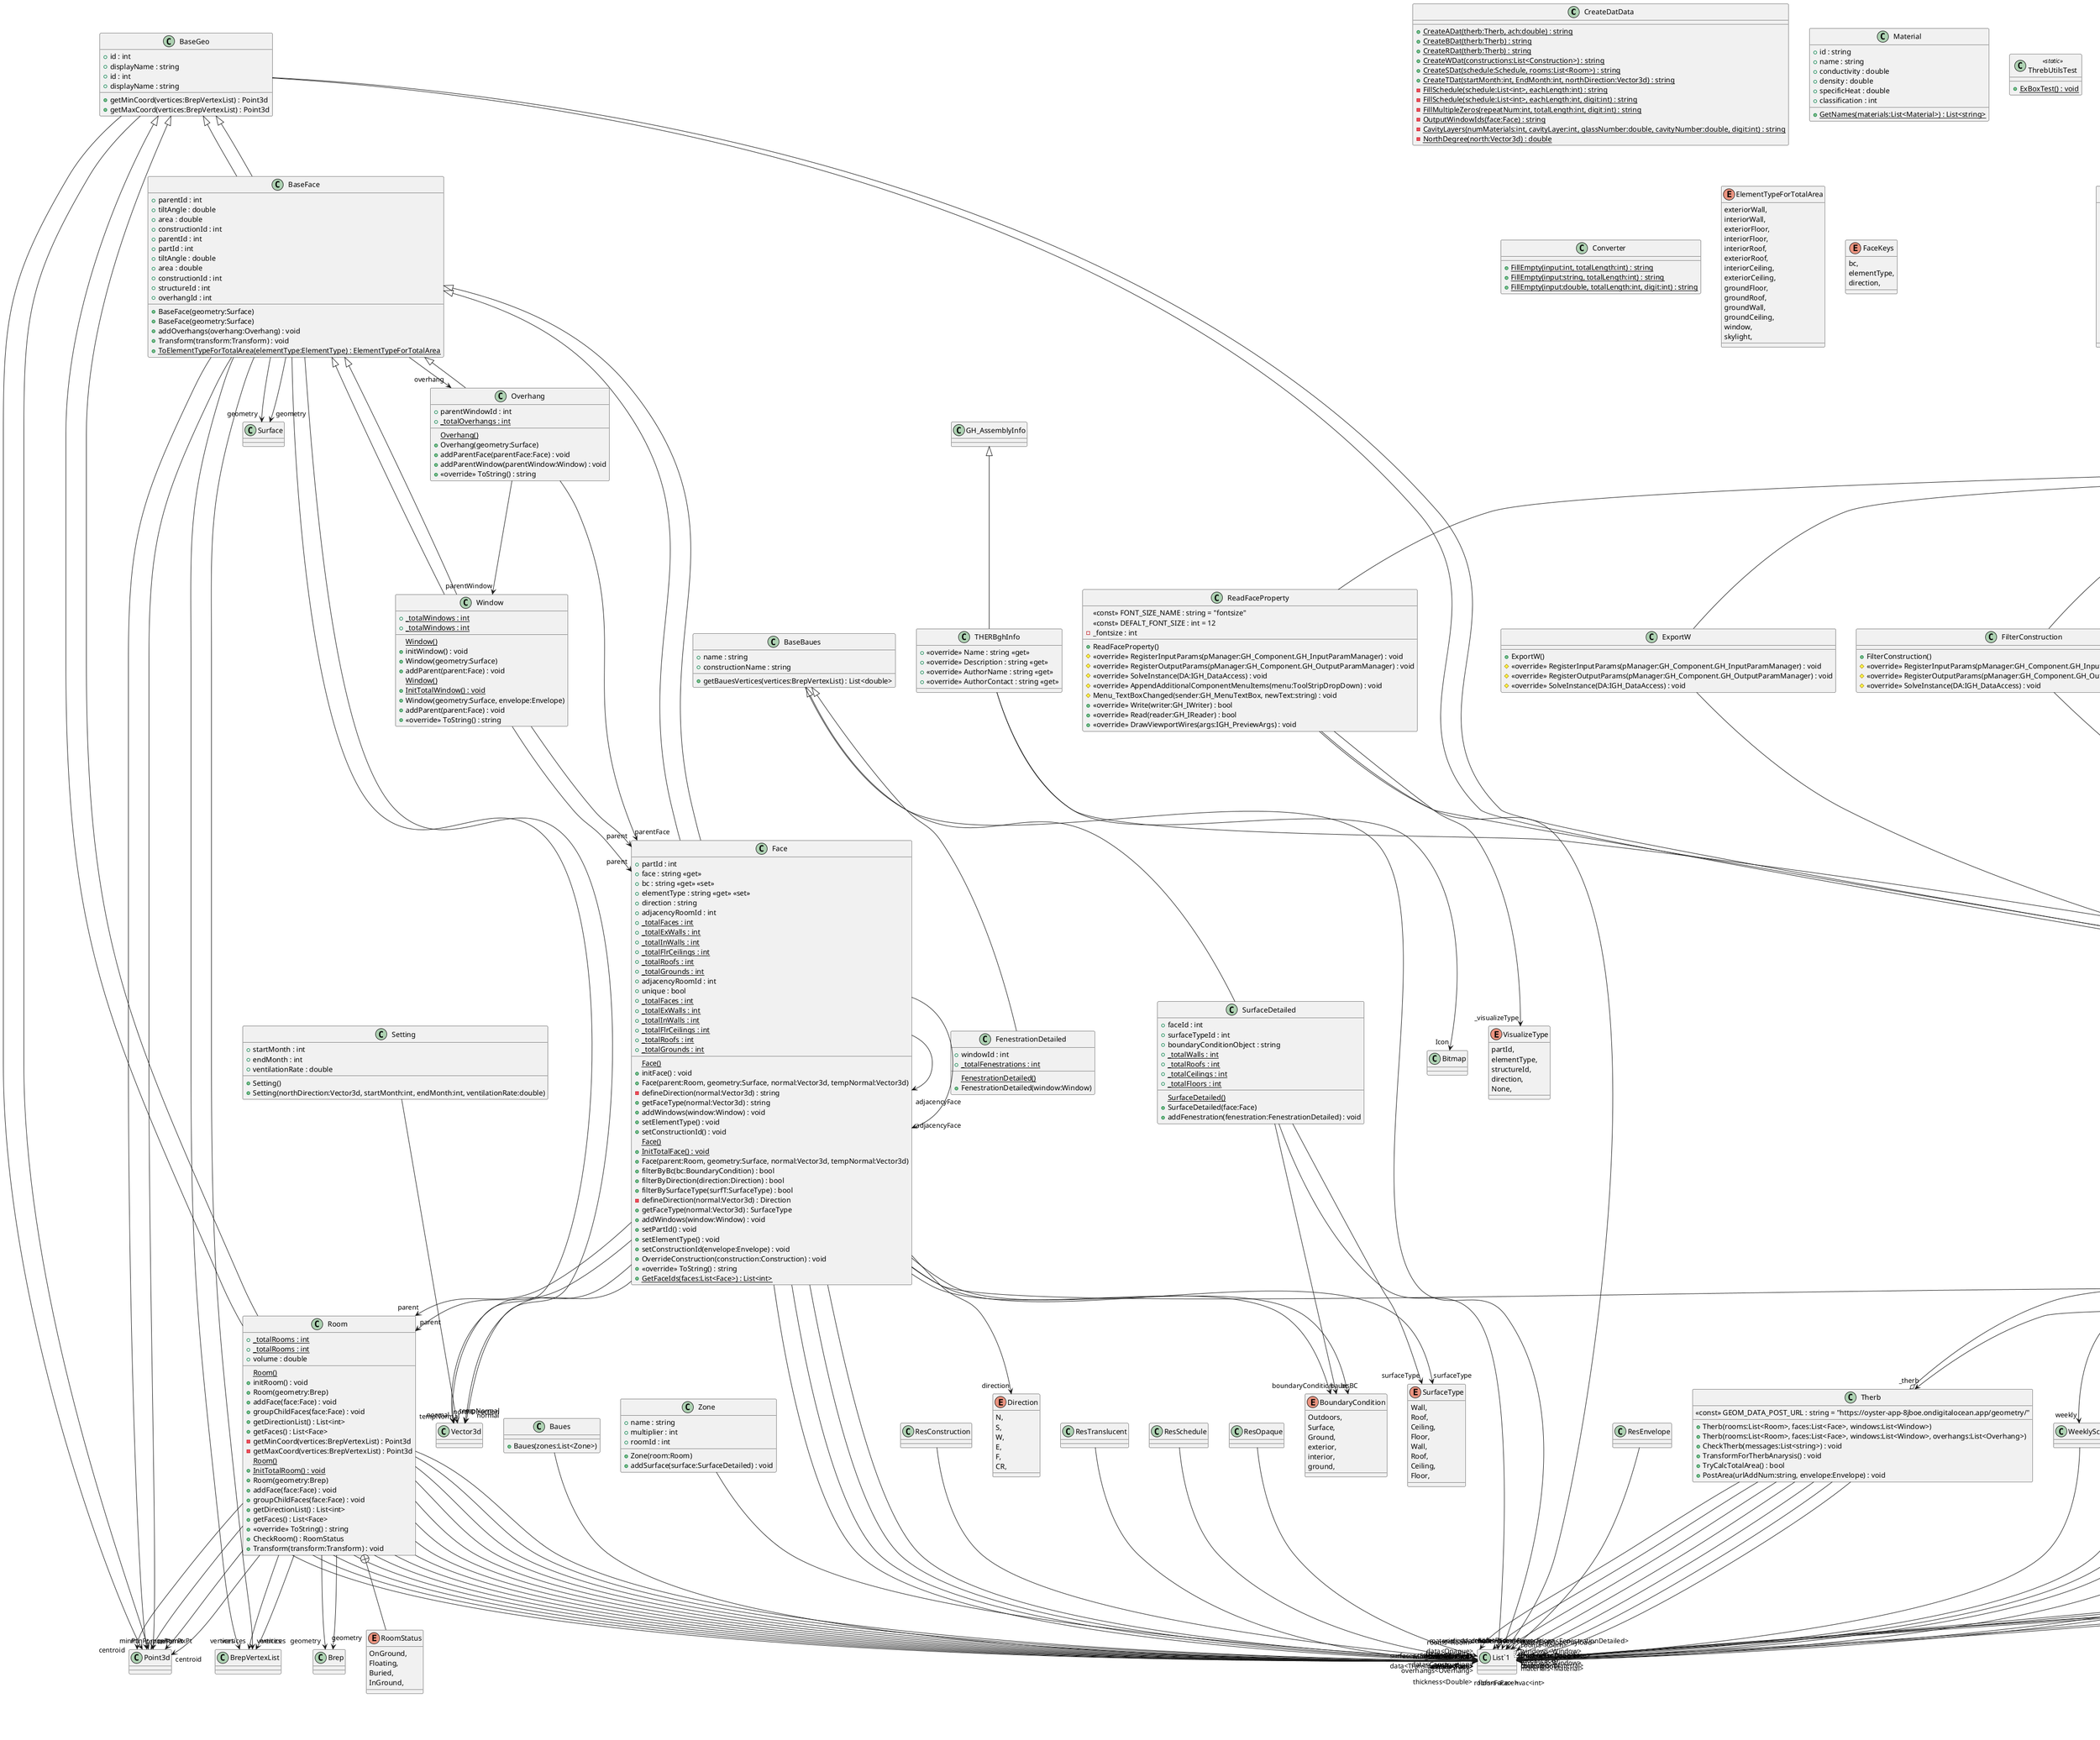 @startuml
class CreateDatData {
    + {static} CreateADat(therb:Therb, ach:double) : string
    + {static} CreateBDat(therb:Therb) : string
    + {static} CreateRDat(therb:Therb) : string
    + {static} CreateWDat(constructions:List<Construction>) : string
    + {static} CreateSDat(schedule:Schedule, rooms:List<Room>) : string
    + {static} CreateTDat(startMonth:int, EndMonth:int, northDirection:Vector3d) : string
    - {static} FillSchedule(schedule:List<int>, eachLength:int) : string
    - {static} FillSchedule(schedule:List<int>, eachLength:int, digit:int) : string
    - {static} FillMultipleZeros(repeatNum:int, totalLength:int, digit:int) : string
    - {static} OutputWindowIds(face:Face) : string
    - {static} CavityLayers(numMaterials:int, cavityLayer:int, glassNumber:double, cavityNumber:double, digit:int) : string
    - {static} NorthDegree(north:Vector3d) : double
}
class Setting {
    + startMonth : int
    + endMonth : int
    + ventilationRate : double
    + Setting()
    + Setting(northDirection:Vector3d, startMonth:int, endMonth:int, ventilationRate:double)
}
class ResEnvelope {
}
class EnvelopePayload {
    + name : string
    + id : string
}
class Envelope {
    + name : string
    + id : string
    + exteriorWallId : int
    + interiorWallId : int
    + floorCeilingId : int
    + groundFloorId : int
    + roofId : int
    + windowId : int
    + Envelope()
    + Envelope(payload:EnvelopePayload, count:int)
    + Envelope(exWallId:int, inWallId:int, floorCeilId:int, exRoofId:int, groundFlrId:int, windowCntId:int)
    + <<override>> ToString() : string
}
class ResSchedule {
}
class Schedule {
    + name : string
    + description : string
    + <<override>> ToString() : string
}
class WeeklySch {
}
class MonthlySch {
}
class DailySch {
}
class ResConstruction {
}
class ResTranslucent {
}
class TranslucentPayload {
    + id : string
}
class Translucent {
    + id : string
    + Translucent()
    + Translucent(translucent:TranslucentPayload, count:int)
}
class ResOpaque {
}
class Opaque {
    + id : string
}
class Construction {
    + id : string
    + Construction()
    + Construction(opaque:Opaque)
    + Construction(traslucent:Translucent)
    + <<override>> ToString() : string
    + filterByCategory(category:ElementType) : bool
}
class Material {
    + id : string
    + name : string
    + conductivity : double
    + density : double
    + specificHeat : double
    + classification : int
    + {static} GetNames(materials:List<Material>) : List<string>
}
class "List`1"<T> {
}
Setting --> "northDirection" Vector3d
ResEnvelope --> "data<EnvelopePayload>" "List`1"
EnvelopePayload --> "exteriorWall" Opaque
EnvelopePayload --> "interiorWall" Opaque
EnvelopePayload --> "floorCeiling" Opaque
EnvelopePayload --> "groundFloor" Opaque
EnvelopePayload --> "roof" Opaque
EnvelopePayload --> "window" Translucent
Envelope --> "exteriorWall" Opaque
Envelope --> "interiorWall" Opaque
Envelope --> "floorCeiling" Opaque
Envelope --> "groundFloor" Opaque
Envelope --> "roof" Opaque
Envelope --> "window" Translucent
ResSchedule --> "data<Schedule>" "List`1"
Schedule --> "monthly" MonthlySch
Schedule --> "weekly" WeeklySch
Schedule --> "daily" DailySch
WeeklySch --> "hvac<int>" "List`1"
MonthlySch --> "hvac<int>" "List`1"
DailySch --> "hvac<int>" "List`1"
DailySch --> "heating<int>" "List`1"
DailySch --> "cooling<int>" "List`1"
ResConstruction --> "data<Construction>" "List`1"
ResTranslucent --> "data<TranslucentPayload>" "List`1"
TranslucentPayload --> "categories" ElementType
TranslucentPayload --> "materials<Material>" "List`1"
TranslucentPayload --> "thickness<Double>" "List`1"
Translucent --> "categories" ElementType
Translucent --> "materials<Material>" "List`1"
Translucent --> "thickness<Double>" "List`1"
ResOpaque --> "data<Opaque>" "List`1"
Opaque --> "categories" ElementType
Opaque --> "materials<Material>" "List`1"
Opaque --> "thickness<Double>" "List`1"
Construction --> "categories" ElementType
Construction --> "materials<Material>" "List`1"
Construction --> "thickness<Double>" "List`1"
enum BoundaryCondition {
    Outdoors,
    Surface,
    Ground,
}
enum SurfaceType {
    Wall,
    Roof,
    Ceiling,
    Floor,
}
class Baues {
    + Baues(zones:List<Zone>)
}
class Zone {
    + name : string
    + multiplier : int
    + roomId : int
    + Zone(room:Room)
    + addSurface(surface:SurfaceDetailed) : void
}
class BaseBaues {
    + name : string
    + constructionName : string
    + getBauesVertices(vertices:BrepVertexList) : List<double>
}
class SurfaceDetailed {
    + faceId : int
    + surfaceTypeId : int
    + boundaryConditionObject : string
    + {static} _totalWalls : int
    + {static} _totalRoofs : int
    + {static} _totalCeilings : int
    + {static} _totalFloors : int
    {static} SurfaceDetailed()
    + SurfaceDetailed(face:Face)
    + addFenestration(fenestration:FenestrationDetailed) : void
}
class FenestrationDetailed {
    + windowId : int
    + {static} _totalFenestrations : int
    {static} FenestrationDetailed()
    + FenestrationDetailed(window:Window)
}
class BaseGeo {
    + id : int
    + displayName : string
}
class Therb {
    + Therb(rooms:List<Room>, faces:List<Face>, windows:List<Window>)
}
class Room {
    + {static} _totalRooms : int
    {static} Room()
    + initRoom() : void
    + Room(geometry:Brep)
    + addFace(face:Face) : void
    + groupChildFaces(face:Face) : void
    + getDirectionList() : List<int>
    + getFaces() : List<Face>
    - getMinCoord(vertices:BrepVertexList) : Point3d
    - getMaxCoord(vertices:BrepVertexList) : Point3d
}
class BaseFace {
    + parentId : int
    + tiltAngle : double
    + area : double
    + constructionId : int
    + BaseFace(geometry:Surface)
}
class Face {
    + partId : int
    + face : string <<get>>
    + bc : string <<get>> <<set>>
    + elementType : string <<get>> <<set>>
    + direction : string
    + adjacencyRoomId : int
    + {static} _totalFaces : int
    + {static} _totalExWalls : int
    + {static} _totalInWalls : int
    + {static} _totalFlrCeilings : int
    + {static} _totalRoofs : int
    + {static} _totalGrounds : int
    {static} Face()
    + initFace() : void
    + Face(parent:Room, geometry:Surface, normal:Vector3d, tempNormal:Vector3d)
    - defineDirection(normal:Vector3d) : string
    + getFaceType(normal:Vector3d) : string
    + addWindows(window:Window) : void
    + setElementType() : void
    + setConstructionId() : void
}
class Window {
    + {static} _totalWindows : int
    {static} Window()
    + initWindow() : void
    + Window(geometry:Surface)
    + addParent(parent:Face) : void
}
class "List`1"<T> {
}
Baues --> "zones<Zone>" "List`1"
Zone --> "surfaces<SurfaceDetailed>" "List`1"
BaseBaues --> "vertices<double>" "List`1"
BaseBaues <|-- SurfaceDetailed
SurfaceDetailed --> "surfaceType" SurfaceType
SurfaceDetailed --> "boundaryCondition" BoundaryCondition
SurfaceDetailed --> "fenestrations<FenestrationDetailed>" "List`1"
BaseBaues <|-- FenestrationDetailed
BaseGeo --> "guid" Guid
Therb --> "rooms<Room>" "List`1"
Therb --> "faces<Face>" "List`1"
Therb --> "windows<Window>" "List`1"
BaseGeo <|-- Room
Room --> "geometry" Brep
Room --> "centroid" Point3d
Room --> "_faceList<Face>" "List`1"
Room --> "vertices" BrepVertexList
Room --> "minPt" Point3d
Room --> "maxPt" Point3d
Room --> "sWalls<Face>" "List`1"
Room --> "wWalls<Face>" "List`1"
Room --> "nWalls<Face>" "List`1"
Room --> "eWalls<Face>" "List`1"
Room --> "floors<Face>" "List`1"
Room --> "roofs<Face>" "List`1"
BaseGeo <|-- BaseFace
BaseFace --> "geometry" Surface
BaseFace --> "normal" Vector3d
BaseFace --> "centerPt" Point3d
BaseFace --> "vertices" BrepVertexList
BaseFace <|-- Face
Face --> "parent" Room
Face --> "tempNormal" Vector3d
Face --> "windows<Window>" "List`1"
Face --> "windowIds<int>" "List`1"
Face --> "bauesBC" BoundaryCondition
Face --> "adjacencyFace" Face
BaseFace <|-- Window
Window --> "parent" Face
class THERBghInfo {
    + <<override>> Name : string <<get>>
    + <<override>> Description : string <<get>>
    + <<override>> AuthorName : string <<get>>
    + <<override>> AuthorContact : string <<get>>
}
GH_AssemblyInfo <|-- THERBghInfo
THERBghInfo --> "Icon" Bitmap
THERBghInfo --> "Id" Guid
class ThrebUtilsTest <<static>> {
    + {static} ExBoxTest() : void
}
class THERB {
    + THERB()
    # <<override>> RegisterInputParams(pManager:GH_Component.GH_InputParamManager) : void
    # <<override>> RegisterOutputParams(pManager:GH_Component.GH_OutputParamManager) : void
    # <<override>> SolveInstance(DA:IGH_DataAccess) : void
    - windowOnFace(faceList:List<Face>, windows:List<Surface>, zoneList:List<Zone>) : List<Window>
    - solveBoundary(faceList:List<Face>, tol:double, zoneList:List<Zone>) : List<Face>
    - shootIt(ray:Ray3d, srfs:List<Surface>, tol:double, bounce:int) : bool
    - getClosestFaceFromFace(originFace:Face, faces:List<Face>) : Face
    - reviseNormal(srf:Surface, parent:Room) : Vector3d
}
GH_Component <|-- THERB
THERB --> "ComponentGuid" Guid
class Converter {
    + {static} FillEmpty(input:int, totalLength:int) : string
    + {static} FillEmpty(input:string, totalLength:int) : string
    + {static} FillEmpty(input:double, totalLength:int, digit:int) : string
}
class Compose {
    + Compose()
    # <<override>> RegisterInputParams(pManager:GH_Component.GH_InputParamManager) : void
    # <<override>> RegisterOutputParams(pManager:GH_Component.GH_OutputParamManager) : void
    # <<override>> SolveInstance(DA:IGH_DataAccess) : void
}
GH_Component <|-- Compose
Compose --> "ComponentGuid" Guid
class Decompose {
    + Decompose()
    # <<override>> RegisterInputParams(pManager:GH_Component.GH_InputParamManager) : void
    # <<override>> RegisterOutputParams(pManager:GH_Component.GH_OutputParamManager) : void
    # <<override>> SolveInstance(DA:IGH_DataAccess) : void
}
GH_Component <|-- Decompose
Decompose --> "ComponentGuid" Guid
class RunSimulation {
    <<const>> THERB_FILE_NAME : string = "Therb.exe"
    <<const>> THERB_FOLDER_PATH : string = @"C:\therb"
    <<const>> CREATE_FILE_B : string = "b.dat"
    <<const>> CREATE_FILE_R : string = "r.dat"
    <<const>> CREATE_FILE_T : string = "t.dat"
    <<const>> CREATE_FILE_W : string = "w.dat"
    <<const>> CREATE_FILE_A : string = "a.dat"
    <<const>> CREATE_FILE_S : string = "s.dat"
    <<const>> CREATED_FILE_O : string = "o.dat"
    <<const>> MAX_SERVER_TRY_COUNT : int = 6
    + RunSimulation()
    # <<override>> RegisterInputParams(pManager:GH_Component.GH_InputParamManager) : void
    # <<override>> RegisterOutputParams(pManager:GH_Component.GH_OutputParamManager) : void
    # <<override>> SolveInstance(DA:IGH_DataAccess) : void
}
GH_Component <|-- RunSimulation
RunSimulation --> "ComponentGuid" Guid
class THERB {
    + THERB()
    <<const>> FONT_SIZE_NAME : string = "fontsize"
    <<const>> DEFALT_FONT_SIZE : int = 12
    - _fontsize : int
    # <<override>> RegisterInputParams(pManager:GH_Component.GH_InputParamManager) : void
    # <<override>> RegisterOutputParams(pManager:GH_Component.GH_OutputParamManager) : void
    # <<override>> SolveInstance(DA:IGH_DataAccess) : void
    - SplitGeometry(breps:List<Brep>, tol:double) : List<Brep>
    - windowOnFace(faceList:List<Face>, windows:List<Surface>, tol:double, messages:List<string>) : List<Window>
    - overhangOnWindow(windowList:List<Window>, overhangs:List<Surface>) : List<Overhang>
    - solveBoundary(faceList:List<Face>, tol:double) : List<Face>
    - shootIt(ray:Ray3d, srfs:List<Surface>, tol:double, bounce:int) : bool
    - getClosestFaceFromFace(originFace:Face, faces:List<Face>) : Face
    - reviseNormal(srf:Surface, parent:Room) : Vector3d
    # <<override>> AppendAdditionalComponentMenuItems(menu:ToolStripDropDown) : void
    # Menu_TextBoxChanged(sender:GH_MenuTextBox, newText:string) : void
    + <<override>> Write(writer:GH_IWriter) : bool
    + <<override>> Read(reader:GH_IReader) : bool
    + <<override>> DrawViewportWires(args:IGH_PreviewArgs) : void
}
class ExBox {
    + <<const>> STRIC_TOL : double = 1e-9
    + ExBox(box:Box)
    + {static} SplitGeometry(boxes:List<Box>, tol:double) : List<ExBox>
    - {static} IsSamePlane(box1:Box, box2:Box) : bool
    - {static} IsOnPlane(plane:Plane, point:Point3d) : bool
    - {static} IsParallel(vec1:Vector3d, vec2:Vector3d) : bool
    - {static} SplitSurface(curSurfs:List<Surface>, otherSurfs:List<Surface>) : List<Surface>
    - {static} TrySplit(surface:Surface, point:Point3d, results:List<Surface>) : bool
}
enum StateSurfPoint {
    Unknown,
    OnFace,
    NotOnFace,
}
class "List`1"<T> {
}
GH_Component <|-- THERB
THERB --> "envelope" Envelope
THERB --> "_therb" Therb
THERB --> "ComponentGuid" Guid
ExBox --> "Box" Box
ExBox --> "BoxSurfaces<Surface>" "List`1"
THERB +-- StateSurfPoint
enum ElementTypeForTotalArea {
    exteriorWall,
    interiorWall,
    exteriorFloor,
    interiorFloor,
    interiorRoof,
    exteriorRoof,
    interiorCeiling,
    exteriorCeiling,
    groundFloor,
    groundRoof,
    groundWall,
    groundCeiling,
    window,
    skylight,
}
class BaseFace {
    + parentId : int
    + partId : int
    + tiltAngle : double
    + area : double
    + constructionId : int
    + structureId : int
    + overhangId : int
    + BaseFace(geometry:Surface)
    + addOverhangs(overhang:Overhang) : void
    + Transform(transform:Transform) : void
    + {static} ToElementTypeForTotalArea(elementType:ElementType) : ElementTypeForTotalArea
}
BaseGeo <|-- BaseFace
BaseFace --> "geometry" Surface
BaseFace --> "normal" Vector3d
BaseFace --> "centerPt" Point3d
BaseFace --> "vertices" BrepVertexList
BaseFace --> "overhang" Overhang
class BaseGeo {
    + id : int
    + displayName : string
    + getMinCoord(vertices:BrepVertexList) : Point3d
    + getMaxCoord(vertices:BrepVertexList) : Point3d
}
BaseGeo --> "guid" Guid
BaseGeo --> "minPt" Point3d
BaseGeo --> "maxPt" Point3d
enum BoundaryCondition {
    exterior,
    interior,
    ground,
}
enum SurfaceType {
    Wall,
    Roof,
    Ceiling,
    Floor,
}
enum ElementType {
    exteriorWall,
    interiorWall,
    exteriorFloor,
    interiorFloor,
    interiorRoof,
    exteriorRoof,
    interiorCeiling,
    exteriorCeiling,
    groundFloor,
    groundRoof,
    groundWall,
    groundCeiling,
    window,
}
enum FaceKeys {
    bc,
    elementType,
    direction,
}
enum Direction {
    N,
    S,
    W,
    E,
    F,
    CR,
}
class Face {
    + adjacencyRoomId : int
    + unique : bool
    + {static} _totalFaces : int
    + {static} _totalExWalls : int
    + {static} _totalInWalls : int
    + {static} _totalFlrCeilings : int
    + {static} _totalRoofs : int
    + {static} _totalGrounds : int
    {static} Face()
    + {static} InitTotalFace() : void
    + Face(parent:Room, geometry:Surface, normal:Vector3d, tempNormal:Vector3d)
    + filterByBc(bc:BoundaryCondition) : bool
    + filterByDirection(direction:Direction) : bool
    + filterBySurfaceType(surfT:SurfaceType) : bool
    - defineDirection(normal:Vector3d) : Direction
    + getFaceType(normal:Vector3d) : SurfaceType
    + addWindows(window:Window) : void
    + setPartId() : void
    + setElementType() : void
    + setConstructionId(envelope:Envelope) : void
    + OverrideConstruction(construction:Construction) : void
    + <<override>> ToString() : string
    + {static} GetFaceIds(faces:List<Face>) : List<int>
}
class "List`1"<T> {
}
BaseFace <|-- Face
Face --> "surfaceType" SurfaceType
Face --> "bc" BoundaryCondition
Face --> "elementType" ElementType
Face --> "parent" Room
Face --> "tempNormal" Vector3d
Face --> "direction" Direction
Face --> "windows<Window>" "List`1"
Face --> "windowIds<int>" "List`1"
Face --> "adjacencyFace" Face
class Overhang {
    + parentWindowId : int
    + {static} _totalOverhangs : int
    {static} Overhang()
    + Overhang(geometry:Surface)
    + addParentFace(parentFace:Face) : void
    + addParentWindow(parentWindow:Window) : void
    + <<override>> ToString() : string
}
BaseFace <|-- Overhang
Overhang --> "parentFace" Face
Overhang --> "parentWindow" Window
class Room {
    + {static} _totalRooms : int
    + volume : double
    {static} Room()
    + {static} InitTotalRoom() : void
    + Room(geometry:Brep)
    + addFace(face:Face) : void
    + groupChildFaces(face:Face) : void
    + getDirectionList() : List<int>
    + getFaces() : List<Face>
    + <<override>> ToString() : string
    + CheckRoom() : RoomStatus
    + Transform(transform:Transform) : void
}
class "List`1"<T> {
}
enum RoomStatus {
    OnGround,
    Floating,
    Buried,
    InGround,
}
BaseGeo <|-- Room
Room --> "geometry" Brep
Room --> "centroid" Point3d
Room --> "_faceList<Face>" "List`1"
Room --> "vertices" BrepVertexList
Room --> "sWalls<Face>" "List`1"
Room --> "wWalls<Face>" "List`1"
Room --> "nWalls<Face>" "List`1"
Room --> "eWalls<Face>" "List`1"
Room --> "floors<Face>" "List`1"
Room --> "roofs<Face>" "List`1"
Room +-- RoomStatus
class AreaData {
    + exteriorWall : double
    + interiorWall : double
    + exteriorFloor : double
    + interiorFloor : double
    + interiorRoof : double
    + exteriorRoof : double
    + interiorCeiling : double
    + exteriorCeiling : double
    + groundFloor : double
    + groundRoof : double
    + groundWall : double
    + groundCeiling : double
    + window : double
    + skylight : double
}
class SendData {
    + envelope_id : string
}
class Therb {
    <<const>> GEOM_DATA_POST_URL : string = "https://oyster-app-8jboe.ondigitalocean.app/geometry/"
    + Therb(rooms:List<Room>, faces:List<Face>, windows:List<Window>, overhangs:List<Overhang>)
    + CheckTherb(messages:List<string>) : void
    + TransformForTherbAnarysis() : void
    + TryCalcTotalArea() : bool
    + PostArea(urlAddNum:string, envelope:Envelope) : void
}
class "List`1"<T> {
}
class "Dictionary`2"<T1,T2> {
}
SendData --> "area" AreaData
Therb --> "rooms<Room>" "List`1"
Therb --> "faces<Face>" "List`1"
Therb --> "windows<Window>" "List`1"
Therb --> "overhangs<Overhang>" "List`1"
Therb o-> "TotalAreaForElementType<ElementTypeForTotalArea,double>" "Dictionary`2"
class Window {
    + {static} _totalWindows : int
    {static} Window()
    + {static} InitTotalWindow() : void
    + Window(geometry:Surface, envelope:Envelope)
    + addParent(parent:Face) : void
    + <<override>> ToString() : string
}
BaseFace <|-- Window
Window --> "parent" Face
class ExportA {
    + ExportA()
    # <<override>> RegisterInputParams(pManager:GH_Component.GH_InputParamManager) : void
    # <<override>> RegisterOutputParams(pManager:GH_Component.GH_OutputParamManager) : void
    # <<override>> SolveInstance(DA:IGH_DataAccess) : void
}
GH_Component <|-- ExportA
ExportA --> "ComponentGuid" Guid
class ExportB {
    + ExportB()
    # <<override>> RegisterInputParams(pManager:GH_Component.GH_InputParamManager) : void
    # <<override>> RegisterOutputParams(pManager:GH_Component.GH_OutputParamManager) : void
    # <<override>> SolveInstance(DA:IGH_DataAccess) : void
}
GH_Component <|-- ExportB
ExportB --> "ComponentGuid" Guid
class ExportR {
    + ExportR()
    # <<override>> RegisterInputParams(pManager:GH_Component.GH_InputParamManager) : void
    # <<override>> RegisterOutputParams(pManager:GH_Component.GH_OutputParamManager) : void
    # <<override>> SolveInstance(DA:IGH_DataAccess) : void
}
GH_Component <|-- ExportR
ExportR --> "ComponentGuid" Guid
class ExportS {
    + ExportS()
    # <<override>> RegisterInputParams(pManager:GH_Component.GH_InputParamManager) : void
    # <<override>> RegisterOutputParams(pManager:GH_Component.GH_OutputParamManager) : void
    # <<override>> SolveInstance(DA:IGH_DataAccess) : void
}
GH_Component <|-- ExportS
ExportS --> "ComponentGuid" Guid
class ExportT {
    + ExportT()
    # <<override>> RegisterInputParams(pManager:GH_Component.GH_InputParamManager) : void
    # <<override>> RegisterOutputParams(pManager:GH_Component.GH_OutputParamManager) : void
    # <<override>> SolveInstance(DA:IGH_DataAccess) : void
}
GH_Component <|-- ExportT
ExportT --> "ComponentGuid" Guid
class ExportW {
    + ExportW()
    # <<override>> RegisterInputParams(pManager:GH_Component.GH_InputParamManager) : void
    # <<override>> RegisterOutputParams(pManager:GH_Component.GH_OutputParamManager) : void
    # <<override>> SolveInstance(DA:IGH_DataAccess) : void
}
GH_Component <|-- ExportW
ExportW --> "ComponentGuid" Guid
class FilterConstruction {
    + FilterConstruction()
    # <<override>> RegisterInputParams(pManager:GH_Component.GH_InputParamManager) : void
    # <<override>> RegisterOutputParams(pManager:GH_Component.GH_OutputParamManager) : void
    # <<override>> SolveInstance(DA:IGH_DataAccess) : void
}
GH_Component <|-- FilterConstruction
FilterConstruction --> "ComponentGuid" Guid
class FilterFaceByProperty {
    + FilterFaceByProperty()
    # <<override>> RegisterInputParams(pManager:GH_Component.GH_InputParamManager) : void
    # <<override>> RegisterOutputParams(pManager:GH_Component.GH_OutputParamManager) : void
    # <<override>> SolveInstance(DA:IGH_DataAccess) : void
}
GH_Component <|-- FilterFaceByProperty
FilterFaceByProperty --> "ComponentGuid" Guid
class ReadConstruction {
    <<const>> OPAQUE_URL : string = "https://stingray-app-vgak2.ondigitalocean.app/constructions"
    <<const>> TRANSLUCENT_URL : string = "https://stingray-app-vgak2.ondigitalocean.app/windows"
    + ReadConstruction()
    # <<override>> RegisterInputParams(pManager:GH_Component.GH_InputParamManager) : void
    # <<override>> RegisterOutputParams(pManager:GH_Component.GH_OutputParamManager) : void
    # <<override>> SolveInstance(DA:IGH_DataAccess) : void
}
GH_Component <|-- ReadConstruction
ReadConstruction --> "ComponentGuid" Guid
class ReadEnvelope {
    <<const>> ENVELOPE_URL : string = "https://stingray-app-vgak2.ondigitalocean.app/envelopes"
    <<const>> OPAQUE_URL : string = "https://stingray-app-vgak2.ondigitalocean.app/constructions"
    + ReadEnvelope()
    # <<override>> RegisterInputParams(pManager:GH_Component.GH_InputParamManager) : void
    # <<override>> RegisterOutputParams(pManager:GH_Component.GH_OutputParamManager) : void
    # <<override>> SolveInstance(DA:IGH_DataAccess) : void
}
GH_Component <|-- ReadEnvelope
ReadEnvelope --> "ComponentGuid" Guid
enum VisualizeType {
    partId,
    elementType,
    structureId,
    direction,
    None,
}
class ReadFaceProperty {
    + ReadFaceProperty()
    <<const>> FONT_SIZE_NAME : string = "fontsize"
    <<const>> DEFALT_FONT_SIZE : int = 12
    - _fontsize : int
    # <<override>> RegisterInputParams(pManager:GH_Component.GH_InputParamManager) : void
    # <<override>> RegisterOutputParams(pManager:GH_Component.GH_OutputParamManager) : void
    # <<override>> SolveInstance(DA:IGH_DataAccess) : void
    # <<override>> AppendAdditionalComponentMenuItems(menu:ToolStripDropDown) : void
    # Menu_TextBoxChanged(sender:GH_MenuTextBox, newText:string) : void
    + <<override>> Write(writer:GH_IWriter) : bool
    + <<override>> Read(reader:GH_IReader) : bool
    + <<override>> DrawViewportWires(args:IGH_PreviewArgs) : void
}
class "List`1"<T> {
}
GH_Component <|-- ReadFaceProperty
ReadFaceProperty --> "_faces<Face>" "List`1"
ReadFaceProperty --> "_visualizeType" VisualizeType
ReadFaceProperty --> "ComponentGuid" Guid
class ReadRoomProperty {
    + ReadRoomProperty()
    # <<override>> RegisterInputParams(pManager:GH_Component.GH_InputParamManager) : void
    # <<override>> RegisterOutputParams(pManager:GH_Component.GH_OutputParamManager) : void
    # <<override>> SolveInstance(DA:IGH_DataAccess) : void
}
GH_Component <|-- ReadRoomProperty
ReadRoomProperty --> "ComponentGuid" Guid
class ReadSchedule {
    <<const>> SCHEDULE_URL : string = "https://stingray-app-vgak2.ondigitalocean.app/schedules"
    + ReadSchedule()
    # <<override>> RegisterInputParams(pManager:GH_Component.GH_InputParamManager) : void
    # <<override>> RegisterOutputParams(pManager:GH_Component.GH_OutputParamManager) : void
    # <<override>> SolveInstance(DA:IGH_DataAccess) : void
}
GH_Component <|-- ReadSchedule
ReadSchedule --> "ComponentGuid" Guid
class UpdateConstruction {
    + UpdateConstruction()
    # <<override>> RegisterInputParams(pManager:GH_Component.GH_InputParamManager) : void
    # <<override>> RegisterOutputParams(pManager:GH_Component.GH_OutputParamManager) : void
    # <<override>> SolveInstance(DA:IGH_DataAccess) : void
}
GH_Component <|-- UpdateConstruction
UpdateConstruction --> "ComponentGuid" Guid
class UpdateSetting {
    + UpdateSetting()
    # <<override>> RegisterInputParams(pManager:GH_Component.GH_InputParamManager) : void
    # <<override>> RegisterOutputParams(pManager:GH_Component.GH_OutputParamManager) : void
    # <<override>> SolveInstance(DA:IGH_DataAccess) : void
}
GH_Component <|-- UpdateSetting
UpdateSetting --> "ComponentGuid" Guid
class UploadResult {
    <<const>> UPLOAD_FILE_O : string = "o.dat"
    <<const>> MAX_SERVER_TRY_COUNT : int = 6
    POST_URL : string = "https://oyster-app-8jboe.ondigitalocean.app/therb/result"
    + UploadResult()
    # <<override>> RegisterInputParams(pManager:GH_Component.GH_InputParamManager) : void
    # <<override>> RegisterOutputParams(pManager:GH_Component.GH_OutputParamManager) : void
    # <<override>> SolveInstance(DA:IGH_DataAccess) : void
}
class ResponseContent {
    + message : string
    + status : string
}
class Data {
    + api : string
    + project_id : string
    + url : string
}
GH_Component <|-- UploadResult
UploadResult --> "ComponentGuid" Guid
ResponseContent --> "data" Data
ResponseContent +-- Data
@enduml
